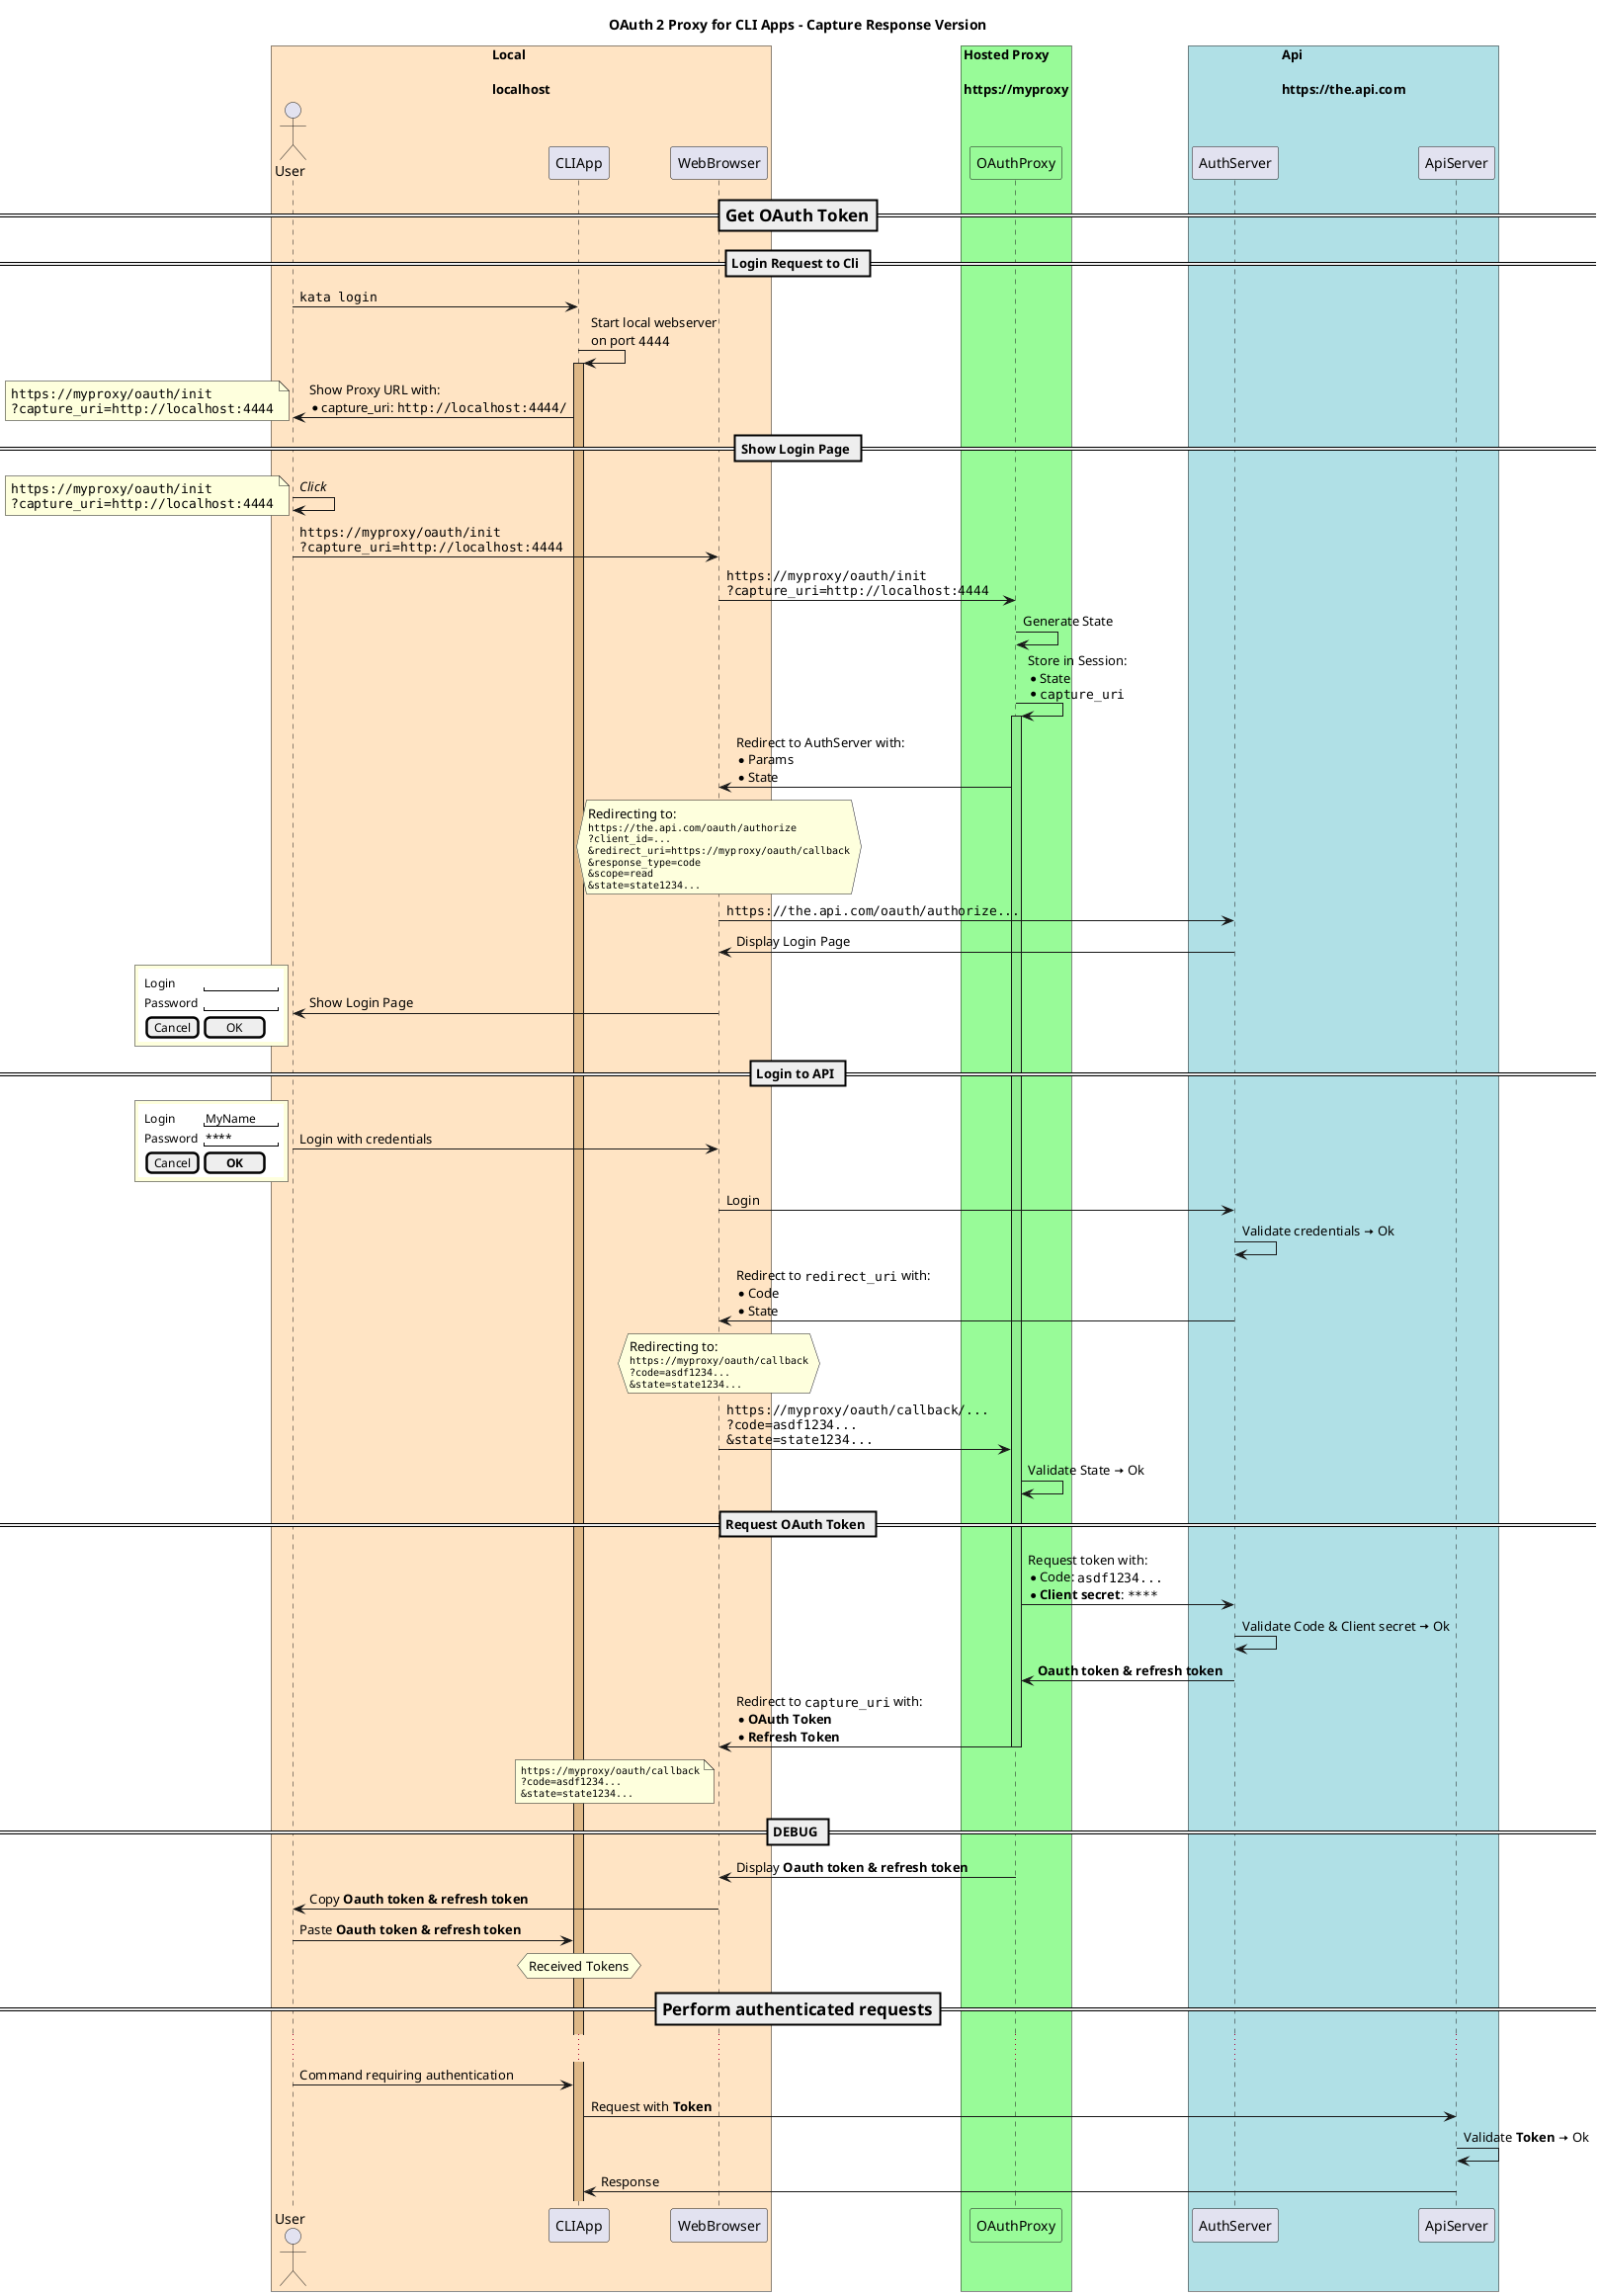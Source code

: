 @startuml
skinparam BoxPadding 10


title OAuth 2 Proxy for CLI Apps - Capture Response Version


box "Local\n\nlocalhost" #Bisque
  actor User
  participant CLIApp
  participant WebBrowser
end box
box "Hosted Proxy\n\nhttps://myproxy" #PaleGreen
  participant OAuthProxy #PaleGreen
end box
box "Api\n\nhttps://the.api.com" #PowderBlue
  participant AuthServer
  participant ApiServer
end box  


=== Get OAuth Token ==
== Login Request to Cli ==
User -> CLIApp: ""kata login""
CLIApp -> CLIApp: Start local webserver\non port ""4444""
activate CLIApp #BurlyWood
User <- CLIApp: Show Proxy URL with:\n* capture_uri: ""http://localhost:4444/""
note left
  ""https://myproxy/oauth/init""
  ""?capture_uri=http://localhost:4444""
endnote

== Show Login Page ==
' TODO: Add alt/else => Open url / click if open doesn't work
User -> User: //Click//
note left
  ""https://myproxy/oauth/init""
  ""?capture_uri=http://localhost:4444""
endnote
User -> WebBrowser: ""https://myproxy/oauth/init""\n""?capture_uri=http://localhost:4444""
WebBrowser -> OAuthProxy: ""https://myproxy/oauth/init""\n""?capture_uri=http://localhost:4444""
OAuthProxy -> OAuthProxy: Generate State
OAuthProxy -> OAuthProxy: Store in Session:\n* State\n* ""capture_uri""
activate OAuthProxy #LightGreen
WebBrowser <- OAuthProxy: Redirect to AuthServer with:\n* Params\n* State
hnote over WebBrowser
  Redirecting to:
  <size:10>""https://the.api.com/oauth/authorize""</size>
  <size:10>""?client_id=...""</size>
  <size:10>""&redirect_uri=https://myproxy/oauth/callback""</size>
  <size:10>""&response_type=code""</size>
  <size:10>""&scope=read""
  <size:10>""&state=state1234...""</size>
end note
WebBrowser -> AuthServer: ""https://the.api.com/oauth/authorize...""
AuthServer -> WebBrowser: Display Login Page
User <- WebBrowser: Show Login Page
rnote left
{{
salt
{
  Login    | "         "
  Password | "         "
  [Cancel] | [  OK   ]
}
}}
end note

== Login to API ==
User -> WebBrowser: Login with credentials
rnote left
{{
salt
{
  Login    | "MyName   "
  Password | "****     "
  [Cancel] | [**OK** ]
}
}}
end note
WebBrowser -> AuthServer: Login
AuthServer -> AuthServer: Validate credentials <&arrow-right> Ok
WebBrowser <- AuthServer: Redirect to ""redirect_uri"" with: \n* Code\n* State
hnote over WebBrowser
  Redirecting to:
  <size:10>""https://myproxy/oauth/callback""</size>
  <size:10>""?code=asdf1234...""</size>
  <size:10>""&state=state1234...""</size>
end note
WebBrowser -> OAuthProxy: ""https://myproxy/oauth/callback/...""\n""?code=asdf1234...""\n""&state=state1234...""
OAuthProxy -> OAuthProxy: Validate State <&arrow-right> Ok











== Request OAuth Token ==
OAuthProxy -> AuthServer: Request token with: \n* Code: ""asdf1234..."" \n* **Client secret**: ""****""
AuthServer -> AuthServer: Validate Code & Client secret <&arrow-right> Ok
OAuthProxy <- AuthServer: **Oauth token & refresh token**
WebBrowser <- OAuthProxy: Redirect to ""capture_uri"" with:\n* **OAuth Token**\n* **Refresh Token**
note left of WebBrowser
  <size:10>""https://myproxy/oauth/callback""</size>
  <size:10>""?code=asdf1234...""</size>
  <size:10>""&state=state1234...""</size>
end note
deactivate OAuthProxy


== DEBUG ==
WebBrowser <- OAuthProxy: Display **Oauth token & refresh token**
User <- WebBrowser: Copy **Oauth token & refresh token**
User -> CLIApp: Paste **Oauth token & refresh token**
hnote over CLIApp: Received Tokens




=== Perform authenticated requests ==
...
User -> CLIApp: Command requiring authentication
CLIApp -> ApiServer: Request with **Token**
ApiServer -> ApiServer: Validate **Token** <&arrow-right> Ok
CLIApp <- ApiServer: Response
@enduml